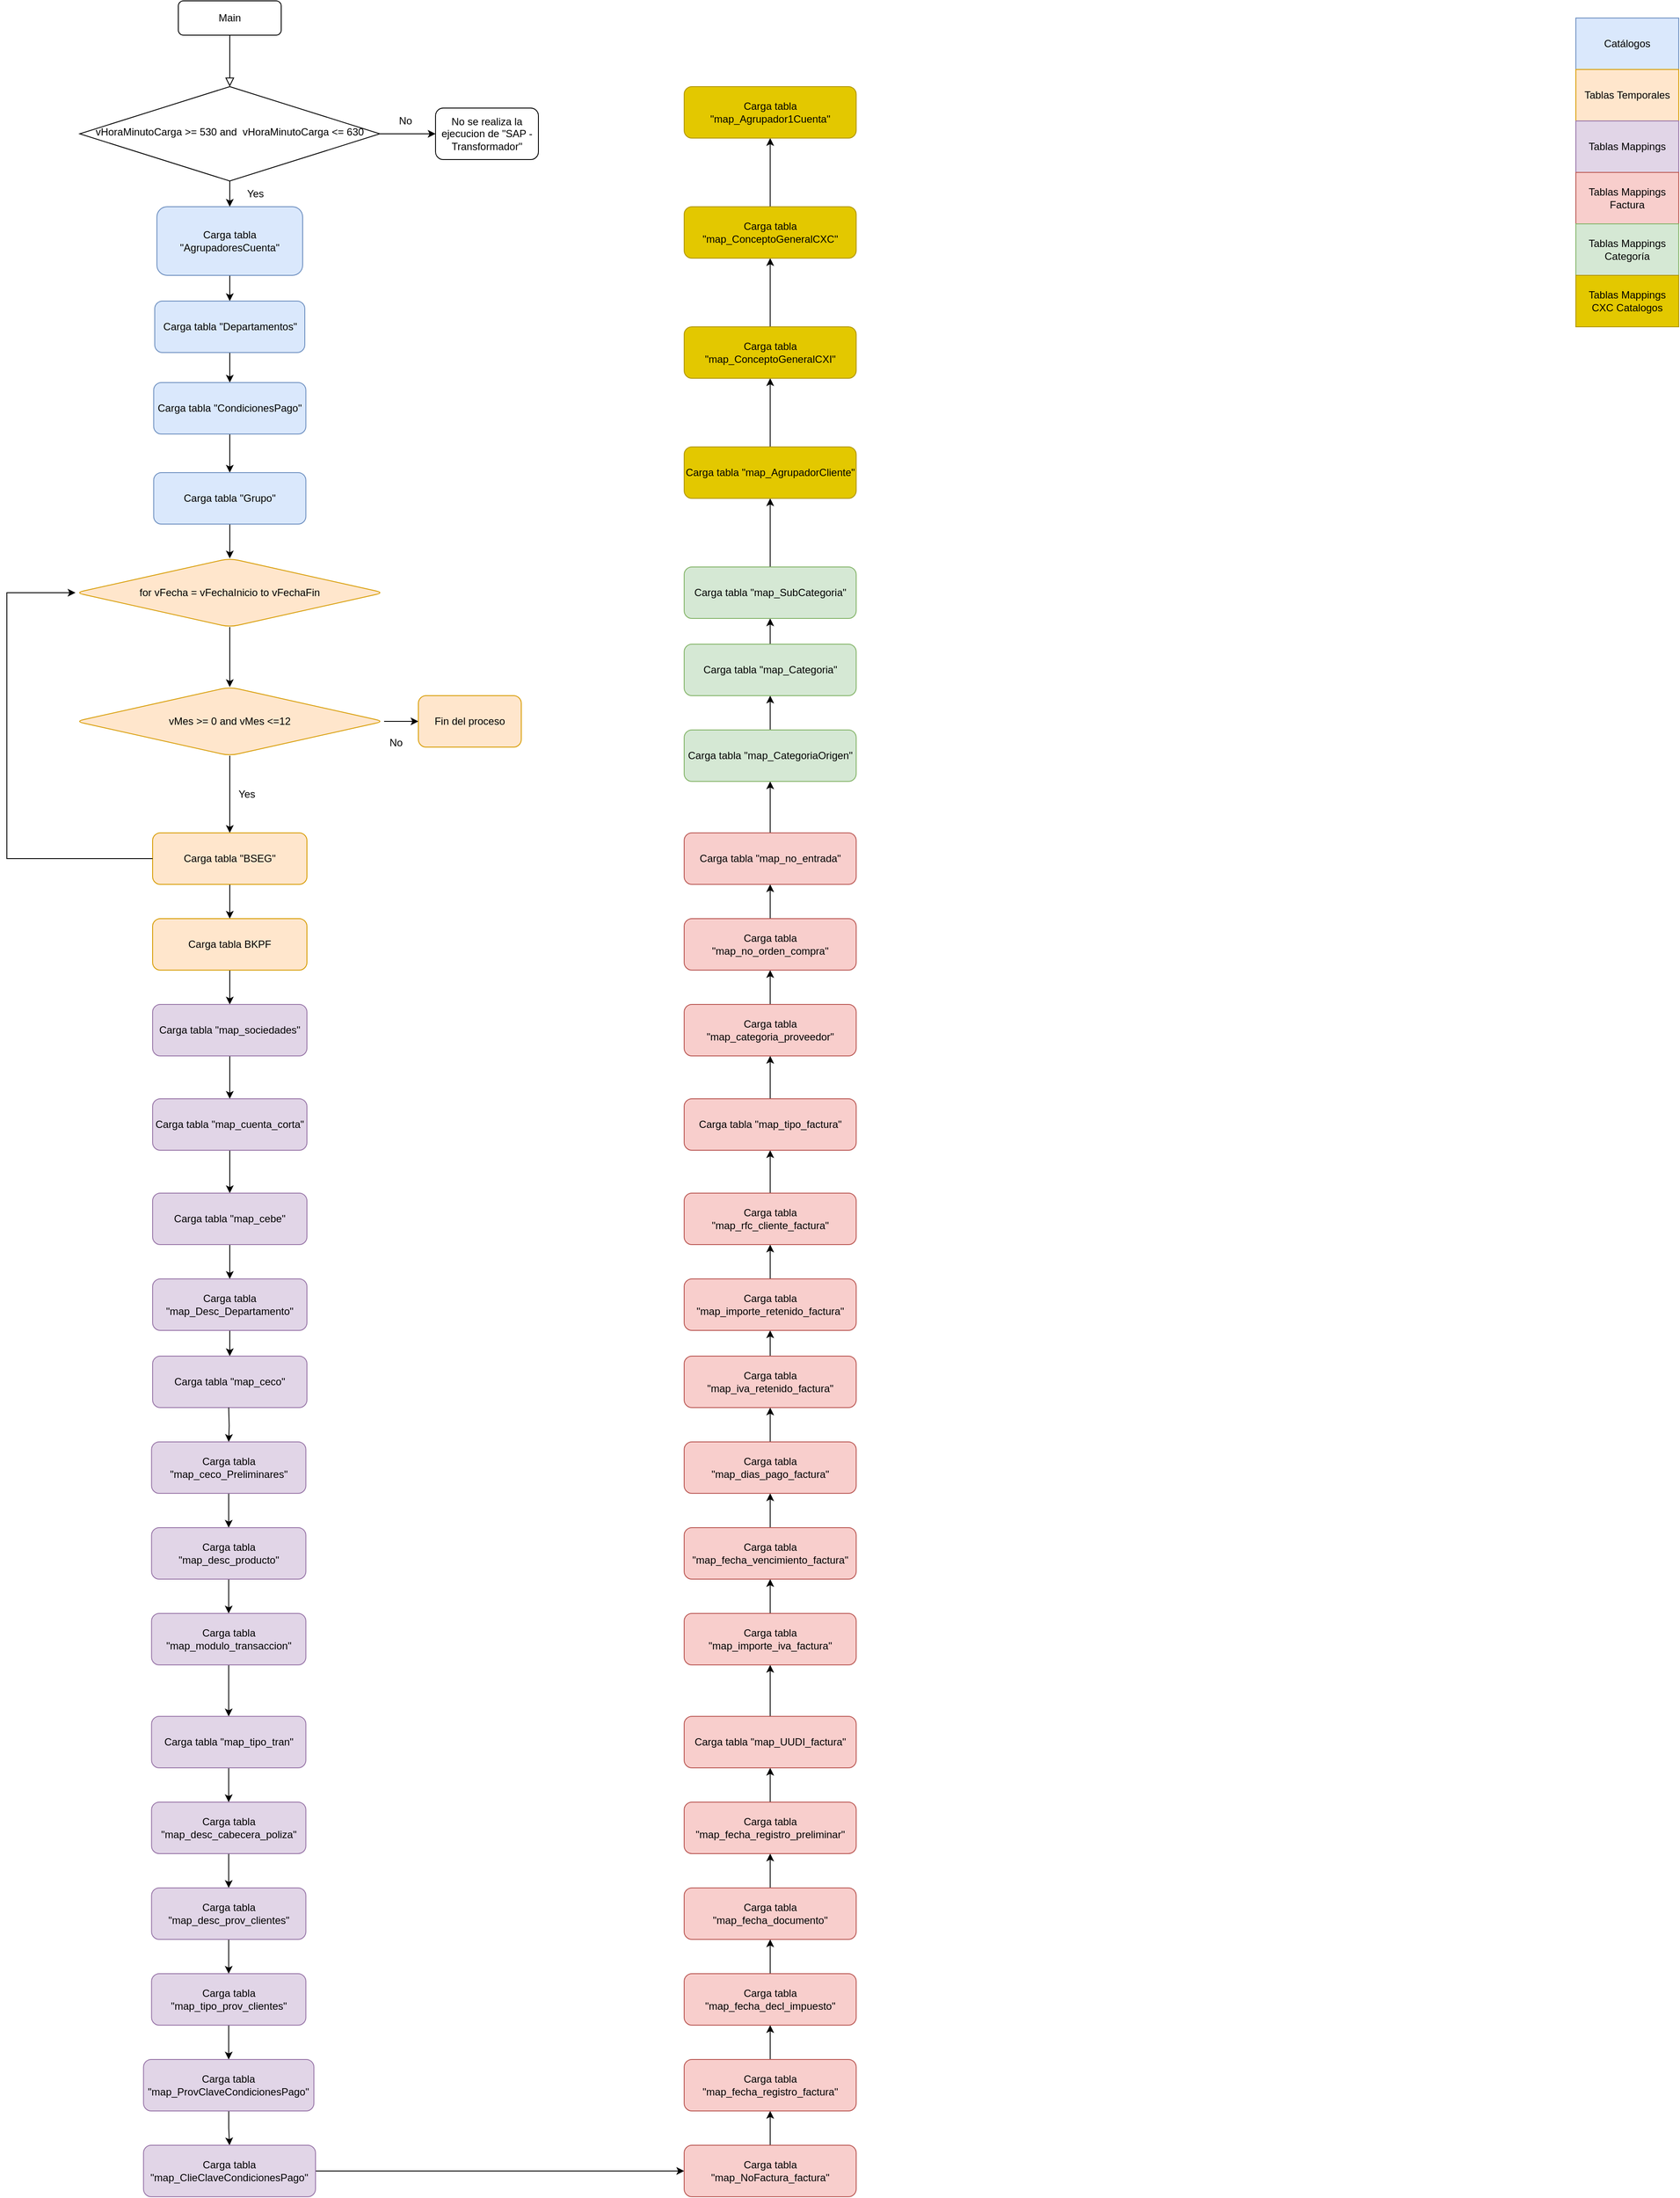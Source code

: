 <mxfile version="20.5.3" type="github">
  <diagram id="GQnaYG-rqlwZKuTvwa2_" name="Página-1">
    <mxGraphModel dx="2997" dy="1205" grid="1" gridSize="10" guides="1" tooltips="1" connect="1" arrows="1" fold="1" page="1" pageScale="1" pageWidth="827" pageHeight="1169" background="none" math="0" shadow="0">
      <root>
        <mxCell id="WIyWlLk6GJQsqaUBKTNV-0" />
        <mxCell id="WIyWlLk6GJQsqaUBKTNV-1" parent="WIyWlLk6GJQsqaUBKTNV-0" />
        <mxCell id="WIyWlLk6GJQsqaUBKTNV-2" value="" style="rounded=0;html=1;jettySize=auto;orthogonalLoop=1;fontSize=11;endArrow=block;endFill=0;endSize=8;strokeWidth=1;shadow=0;labelBackgroundColor=none;edgeStyle=orthogonalEdgeStyle;" parent="WIyWlLk6GJQsqaUBKTNV-1" source="WIyWlLk6GJQsqaUBKTNV-3" target="WIyWlLk6GJQsqaUBKTNV-6" edge="1">
          <mxGeometry relative="1" as="geometry" />
        </mxCell>
        <mxCell id="WIyWlLk6GJQsqaUBKTNV-3" value="Main" style="rounded=1;whiteSpace=wrap;html=1;fontSize=12;glass=0;strokeWidth=1;shadow=0;" parent="WIyWlLk6GJQsqaUBKTNV-1" vertex="1">
          <mxGeometry x="-320" y="50" width="120" height="40" as="geometry" />
        </mxCell>
        <mxCell id="WIyWlLk6GJQsqaUBKTNV-6" value="vHoraMinutoCarga &amp;gt;= 530 and&amp;nbsp; vHoraMinutoCarga&amp;nbsp;&amp;lt;= 630" style="rhombus;whiteSpace=wrap;html=1;shadow=0;fontFamily=Helvetica;fontSize=12;align=center;strokeWidth=1;spacing=6;spacingTop=-4;" parent="WIyWlLk6GJQsqaUBKTNV-1" vertex="1">
          <mxGeometry x="-435" y="150" width="350" height="110" as="geometry" />
        </mxCell>
        <mxCell id="1th80AZOmVQuG13iKhUE-0" value="" style="endArrow=classic;html=1;rounded=0;exitX=1;exitY=0.5;exitDx=0;exitDy=0;entryX=0;entryY=0.5;entryDx=0;entryDy=0;" parent="WIyWlLk6GJQsqaUBKTNV-1" source="WIyWlLk6GJQsqaUBKTNV-6" target="1th80AZOmVQuG13iKhUE-1" edge="1">
          <mxGeometry width="50" height="50" relative="1" as="geometry">
            <mxPoint x="-100" y="250" as="sourcePoint" />
            <mxPoint x="-50" y="205" as="targetPoint" />
          </mxGeometry>
        </mxCell>
        <mxCell id="1th80AZOmVQuG13iKhUE-1" value="No se realiza la ejecucion de &quot;SAP - Transformador&quot;" style="rounded=1;whiteSpace=wrap;html=1;" parent="WIyWlLk6GJQsqaUBKTNV-1" vertex="1">
          <mxGeometry x="-20" y="175" width="120" height="60" as="geometry" />
        </mxCell>
        <mxCell id="1th80AZOmVQuG13iKhUE-6" value="" style="edgeStyle=orthogonalEdgeStyle;rounded=0;orthogonalLoop=1;jettySize=auto;html=1;" parent="WIyWlLk6GJQsqaUBKTNV-1" source="1th80AZOmVQuG13iKhUE-3" target="1th80AZOmVQuG13iKhUE-5" edge="1">
          <mxGeometry relative="1" as="geometry" />
        </mxCell>
        <mxCell id="1th80AZOmVQuG13iKhUE-3" value="Carga tabla &quot;AgrupadoresCuenta&quot;" style="rounded=1;whiteSpace=wrap;html=1;fillColor=#dae8fc;strokeColor=#6c8ebf;" parent="WIyWlLk6GJQsqaUBKTNV-1" vertex="1">
          <mxGeometry x="-345" y="290" width="170" height="80" as="geometry" />
        </mxCell>
        <mxCell id="1th80AZOmVQuG13iKhUE-4" value="" style="endArrow=classic;html=1;rounded=0;exitX=0.5;exitY=1;exitDx=0;exitDy=0;" parent="WIyWlLk6GJQsqaUBKTNV-1" source="WIyWlLk6GJQsqaUBKTNV-6" target="1th80AZOmVQuG13iKhUE-3" edge="1">
          <mxGeometry width="50" height="50" relative="1" as="geometry">
            <mxPoint x="-170" y="280" as="sourcePoint" />
            <mxPoint x="-120" y="230" as="targetPoint" />
          </mxGeometry>
        </mxCell>
        <mxCell id="1th80AZOmVQuG13iKhUE-8" value="" style="edgeStyle=orthogonalEdgeStyle;rounded=0;orthogonalLoop=1;jettySize=auto;html=1;" parent="WIyWlLk6GJQsqaUBKTNV-1" source="1th80AZOmVQuG13iKhUE-5" target="1th80AZOmVQuG13iKhUE-7" edge="1">
          <mxGeometry relative="1" as="geometry" />
        </mxCell>
        <mxCell id="1th80AZOmVQuG13iKhUE-5" value="Carga tabla &quot;Departamentos&quot;" style="rounded=1;whiteSpace=wrap;html=1;fillColor=#dae8fc;strokeColor=#6c8ebf;" parent="WIyWlLk6GJQsqaUBKTNV-1" vertex="1">
          <mxGeometry x="-347.5" y="400" width="175" height="60" as="geometry" />
        </mxCell>
        <mxCell id="1th80AZOmVQuG13iKhUE-10" value="" style="edgeStyle=orthogonalEdgeStyle;rounded=0;orthogonalLoop=1;jettySize=auto;html=1;" parent="WIyWlLk6GJQsqaUBKTNV-1" source="1th80AZOmVQuG13iKhUE-7" target="1th80AZOmVQuG13iKhUE-9" edge="1">
          <mxGeometry relative="1" as="geometry" />
        </mxCell>
        <mxCell id="1th80AZOmVQuG13iKhUE-7" value="Carga tabla &quot;CondicionesPago&quot;" style="whiteSpace=wrap;html=1;rounded=1;fillColor=#dae8fc;strokeColor=#6c8ebf;" parent="WIyWlLk6GJQsqaUBKTNV-1" vertex="1">
          <mxGeometry x="-348.75" y="495" width="177.5" height="60" as="geometry" />
        </mxCell>
        <mxCell id="vqWyqIKkudGvJ093-fDm-4" value="" style="edgeStyle=orthogonalEdgeStyle;rounded=0;orthogonalLoop=1;jettySize=auto;html=1;" parent="WIyWlLk6GJQsqaUBKTNV-1" source="1th80AZOmVQuG13iKhUE-9" target="vqWyqIKkudGvJ093-fDm-3" edge="1">
          <mxGeometry relative="1" as="geometry" />
        </mxCell>
        <mxCell id="1th80AZOmVQuG13iKhUE-9" value="Carga tabla &quot;Grupo&quot;" style="whiteSpace=wrap;html=1;rounded=1;fillColor=#dae8fc;strokeColor=#6c8ebf;" parent="WIyWlLk6GJQsqaUBKTNV-1" vertex="1">
          <mxGeometry x="-348.75" y="600" width="177.5" height="60" as="geometry" />
        </mxCell>
        <mxCell id="1th80AZOmVQuG13iKhUE-13" value="Catálogos" style="rounded=0;whiteSpace=wrap;html=1;fillColor=#dae8fc;strokeColor=#6c8ebf;" parent="WIyWlLk6GJQsqaUBKTNV-1" vertex="1">
          <mxGeometry x="1310" y="70" width="120" height="60" as="geometry" />
        </mxCell>
        <mxCell id="vqWyqIKkudGvJ093-fDm-7" value="" style="edgeStyle=orthogonalEdgeStyle;rounded=0;orthogonalLoop=1;jettySize=auto;html=1;" parent="WIyWlLk6GJQsqaUBKTNV-1" source="vqWyqIKkudGvJ093-fDm-3" target="vqWyqIKkudGvJ093-fDm-6" edge="1">
          <mxGeometry relative="1" as="geometry" />
        </mxCell>
        <mxCell id="vqWyqIKkudGvJ093-fDm-3" value="for vFecha = vFechaInicio to vFechaFin" style="rhombus;whiteSpace=wrap;html=1;fillColor=#ffe6cc;strokeColor=#d79b00;rounded=1;" parent="WIyWlLk6GJQsqaUBKTNV-1" vertex="1">
          <mxGeometry x="-440" y="700" width="360" height="80" as="geometry" />
        </mxCell>
        <mxCell id="vqWyqIKkudGvJ093-fDm-9" value="" style="edgeStyle=orthogonalEdgeStyle;rounded=0;orthogonalLoop=1;jettySize=auto;html=1;" parent="WIyWlLk6GJQsqaUBKTNV-1" source="vqWyqIKkudGvJ093-fDm-6" target="vqWyqIKkudGvJ093-fDm-8" edge="1">
          <mxGeometry relative="1" as="geometry" />
        </mxCell>
        <mxCell id="bXqgMq5kuop3on50bwo2-2" value="" style="edgeStyle=orthogonalEdgeStyle;rounded=0;orthogonalLoop=1;jettySize=auto;html=1;" parent="WIyWlLk6GJQsqaUBKTNV-1" source="vqWyqIKkudGvJ093-fDm-6" target="bXqgMq5kuop3on50bwo2-1" edge="1">
          <mxGeometry relative="1" as="geometry" />
        </mxCell>
        <mxCell id="vqWyqIKkudGvJ093-fDm-6" value="vMes &amp;gt;= 0 and vMes &amp;lt;=12" style="rhombus;whiteSpace=wrap;html=1;fillColor=#ffe6cc;strokeColor=#d79b00;rounded=1;" parent="WIyWlLk6GJQsqaUBKTNV-1" vertex="1">
          <mxGeometry x="-440" y="850" width="360" height="80" as="geometry" />
        </mxCell>
        <mxCell id="bXqgMq5kuop3on50bwo2-9" value="" style="edgeStyle=orthogonalEdgeStyle;rounded=0;orthogonalLoop=1;jettySize=auto;html=1;" parent="WIyWlLk6GJQsqaUBKTNV-1" source="vqWyqIKkudGvJ093-fDm-8" target="bXqgMq5kuop3on50bwo2-8" edge="1">
          <mxGeometry relative="1" as="geometry" />
        </mxCell>
        <mxCell id="vqWyqIKkudGvJ093-fDm-8" value="Carga tabla &quot;BSEG&quot;" style="whiteSpace=wrap;html=1;fillColor=#ffe6cc;strokeColor=#d79b00;rounded=1;" parent="WIyWlLk6GJQsqaUBKTNV-1" vertex="1">
          <mxGeometry x="-350" y="1020" width="180" height="60" as="geometry" />
        </mxCell>
        <mxCell id="bXqgMq5kuop3on50bwo2-0" value="Tablas Temporales" style="rounded=0;whiteSpace=wrap;html=1;fillColor=#ffe6cc;strokeColor=#d79b00;" parent="WIyWlLk6GJQsqaUBKTNV-1" vertex="1">
          <mxGeometry x="1310" y="130" width="120" height="60" as="geometry" />
        </mxCell>
        <mxCell id="bXqgMq5kuop3on50bwo2-1" value="Fin del proceso" style="whiteSpace=wrap;html=1;fillColor=#ffe6cc;strokeColor=#d79b00;rounded=1;" parent="WIyWlLk6GJQsqaUBKTNV-1" vertex="1">
          <mxGeometry x="-40" y="860" width="120" height="60" as="geometry" />
        </mxCell>
        <mxCell id="bXqgMq5kuop3on50bwo2-3" value="No" style="text;html=1;strokeColor=none;fillColor=none;align=center;verticalAlign=middle;whiteSpace=wrap;rounded=0;" parent="WIyWlLk6GJQsqaUBKTNV-1" vertex="1">
          <mxGeometry x="-96" y="900" width="60" height="30" as="geometry" />
        </mxCell>
        <mxCell id="bXqgMq5kuop3on50bwo2-4" value="Yes" style="text;html=1;strokeColor=none;fillColor=none;align=center;verticalAlign=middle;whiteSpace=wrap;rounded=0;" parent="WIyWlLk6GJQsqaUBKTNV-1" vertex="1">
          <mxGeometry x="-270" y="960" width="60" height="30" as="geometry" />
        </mxCell>
        <mxCell id="bXqgMq5kuop3on50bwo2-5" value="No" style="text;html=1;strokeColor=none;fillColor=none;align=center;verticalAlign=middle;whiteSpace=wrap;rounded=0;" parent="WIyWlLk6GJQsqaUBKTNV-1" vertex="1">
          <mxGeometry x="-85" y="175" width="60" height="30" as="geometry" />
        </mxCell>
        <mxCell id="bXqgMq5kuop3on50bwo2-6" value="Yes" style="text;html=1;strokeColor=none;fillColor=none;align=center;verticalAlign=middle;whiteSpace=wrap;rounded=0;" parent="WIyWlLk6GJQsqaUBKTNV-1" vertex="1">
          <mxGeometry x="-260" y="260" width="60" height="30" as="geometry" />
        </mxCell>
        <mxCell id="bXqgMq5kuop3on50bwo2-7" value="" style="edgeStyle=elbowEdgeStyle;elbow=horizontal;endArrow=classic;html=1;rounded=0;exitX=0;exitY=0.5;exitDx=0;exitDy=0;" parent="WIyWlLk6GJQsqaUBKTNV-1" source="vqWyqIKkudGvJ093-fDm-8" target="vqWyqIKkudGvJ093-fDm-3" edge="1">
          <mxGeometry width="50" height="50" relative="1" as="geometry">
            <mxPoint x="-390" y="1040" as="sourcePoint" />
            <mxPoint x="-440" y="980" as="targetPoint" />
            <Array as="points">
              <mxPoint x="-520" y="900" />
              <mxPoint x="-410" y="1020" />
            </Array>
          </mxGeometry>
        </mxCell>
        <mxCell id="bXqgMq5kuop3on50bwo2-11" value="" style="edgeStyle=orthogonalEdgeStyle;rounded=0;orthogonalLoop=1;jettySize=auto;html=1;" parent="WIyWlLk6GJQsqaUBKTNV-1" source="bXqgMq5kuop3on50bwo2-8" target="bXqgMq5kuop3on50bwo2-10" edge="1">
          <mxGeometry relative="1" as="geometry" />
        </mxCell>
        <mxCell id="bXqgMq5kuop3on50bwo2-8" value="Carga tabla BKPF" style="whiteSpace=wrap;html=1;fillColor=#ffe6cc;strokeColor=#d79b00;rounded=1;" parent="WIyWlLk6GJQsqaUBKTNV-1" vertex="1">
          <mxGeometry x="-350" y="1120" width="180" height="60" as="geometry" />
        </mxCell>
        <mxCell id="bXqgMq5kuop3on50bwo2-15" value="" style="edgeStyle=orthogonalEdgeStyle;rounded=0;orthogonalLoop=1;jettySize=auto;html=1;" parent="WIyWlLk6GJQsqaUBKTNV-1" source="bXqgMq5kuop3on50bwo2-10" target="bXqgMq5kuop3on50bwo2-14" edge="1">
          <mxGeometry relative="1" as="geometry" />
        </mxCell>
        <mxCell id="bXqgMq5kuop3on50bwo2-10" value="Carga tabla &quot;map_sociedades&quot;" style="whiteSpace=wrap;html=1;fillColor=#e1d5e7;strokeColor=#9673a6;rounded=1;" parent="WIyWlLk6GJQsqaUBKTNV-1" vertex="1">
          <mxGeometry x="-350" y="1220" width="180" height="60" as="geometry" />
        </mxCell>
        <mxCell id="bXqgMq5kuop3on50bwo2-12" value="Tablas Mappings" style="rounded=0;whiteSpace=wrap;html=1;fillColor=#e1d5e7;strokeColor=#9673a6;" parent="WIyWlLk6GJQsqaUBKTNV-1" vertex="1">
          <mxGeometry x="1310" y="190" width="120" height="60" as="geometry" />
        </mxCell>
        <mxCell id="bXqgMq5kuop3on50bwo2-17" value="" style="edgeStyle=orthogonalEdgeStyle;rounded=0;orthogonalLoop=1;jettySize=auto;html=1;" parent="WIyWlLk6GJQsqaUBKTNV-1" source="bXqgMq5kuop3on50bwo2-14" target="bXqgMq5kuop3on50bwo2-16" edge="1">
          <mxGeometry relative="1" as="geometry" />
        </mxCell>
        <mxCell id="bXqgMq5kuop3on50bwo2-14" value="Carga tabla &quot;map_cuenta_corta&quot;" style="whiteSpace=wrap;html=1;fillColor=#e1d5e7;strokeColor=#9673a6;rounded=1;" parent="WIyWlLk6GJQsqaUBKTNV-1" vertex="1">
          <mxGeometry x="-350" y="1330" width="180" height="60" as="geometry" />
        </mxCell>
        <mxCell id="bXqgMq5kuop3on50bwo2-19" value="" style="edgeStyle=orthogonalEdgeStyle;rounded=0;orthogonalLoop=1;jettySize=auto;html=1;entryX=0.5;entryY=0;entryDx=0;entryDy=0;" parent="WIyWlLk6GJQsqaUBKTNV-1" source="bXqgMq5kuop3on50bwo2-16" target="bXqgMq5kuop3on50bwo2-20" edge="1">
          <mxGeometry relative="1" as="geometry">
            <mxPoint x="-260" y="1580" as="targetPoint" />
          </mxGeometry>
        </mxCell>
        <mxCell id="bXqgMq5kuop3on50bwo2-16" value="Carga tabla &quot;map_cebe&quot;" style="whiteSpace=wrap;html=1;fillColor=#e1d5e7;strokeColor=#9673a6;rounded=1;" parent="WIyWlLk6GJQsqaUBKTNV-1" vertex="1">
          <mxGeometry x="-350" y="1440" width="180" height="60" as="geometry" />
        </mxCell>
        <mxCell id="bXqgMq5kuop3on50bwo2-23" value="" style="edgeStyle=orthogonalEdgeStyle;rounded=0;orthogonalLoop=1;jettySize=auto;html=1;" parent="WIyWlLk6GJQsqaUBKTNV-1" source="bXqgMq5kuop3on50bwo2-20" target="bXqgMq5kuop3on50bwo2-22" edge="1">
          <mxGeometry relative="1" as="geometry" />
        </mxCell>
        <mxCell id="bXqgMq5kuop3on50bwo2-20" value="Carga tabla &quot;map_Desc_Departamento&quot;" style="whiteSpace=wrap;html=1;fillColor=#e1d5e7;strokeColor=#9673a6;rounded=1;" parent="WIyWlLk6GJQsqaUBKTNV-1" vertex="1">
          <mxGeometry x="-350" y="1540" width="180" height="60" as="geometry" />
        </mxCell>
        <mxCell id="bXqgMq5kuop3on50bwo2-22" value="Carga tabla &quot;map_ceco&quot;" style="whiteSpace=wrap;html=1;fillColor=#e1d5e7;strokeColor=#9673a6;rounded=1;" parent="WIyWlLk6GJQsqaUBKTNV-1" vertex="1">
          <mxGeometry x="-350" y="1630" width="180" height="60" as="geometry" />
        </mxCell>
        <mxCell id="bXqgMq5kuop3on50bwo2-24" value="" style="edgeStyle=orthogonalEdgeStyle;rounded=0;orthogonalLoop=1;jettySize=auto;html=1;" parent="WIyWlLk6GJQsqaUBKTNV-1" target="bXqgMq5kuop3on50bwo2-25" edge="1">
          <mxGeometry relative="1" as="geometry">
            <mxPoint x="-261.25" y="1690" as="sourcePoint" />
          </mxGeometry>
        </mxCell>
        <mxCell id="bXqgMq5kuop3on50bwo2-32" value="" style="edgeStyle=orthogonalEdgeStyle;rounded=0;orthogonalLoop=1;jettySize=auto;html=1;" parent="WIyWlLk6GJQsqaUBKTNV-1" source="bXqgMq5kuop3on50bwo2-25" target="bXqgMq5kuop3on50bwo2-29" edge="1">
          <mxGeometry relative="1" as="geometry" />
        </mxCell>
        <mxCell id="bXqgMq5kuop3on50bwo2-25" value="Carga tabla &quot;map_ceco_Preliminares&quot;" style="whiteSpace=wrap;html=1;fillColor=#e1d5e7;strokeColor=#9673a6;rounded=1;" parent="WIyWlLk6GJQsqaUBKTNV-1" vertex="1">
          <mxGeometry x="-351.25" y="1730" width="180" height="60" as="geometry" />
        </mxCell>
        <mxCell id="dKy-7F5-_iyyMhqYww6v-4" value="" style="edgeStyle=orthogonalEdgeStyle;rounded=0;orthogonalLoop=1;jettySize=auto;html=1;" edge="1" parent="WIyWlLk6GJQsqaUBKTNV-1" source="bXqgMq5kuop3on50bwo2-28" target="dKy-7F5-_iyyMhqYww6v-3">
          <mxGeometry relative="1" as="geometry" />
        </mxCell>
        <mxCell id="bXqgMq5kuop3on50bwo2-28" value="Carga tabla &quot;map_desc_cabecera_poliza&quot;" style="whiteSpace=wrap;html=1;fillColor=#e1d5e7;strokeColor=#9673a6;rounded=1;" parent="WIyWlLk6GJQsqaUBKTNV-1" vertex="1">
          <mxGeometry x="-351.25" y="2150" width="180" height="60" as="geometry" />
        </mxCell>
        <mxCell id="dKy-7F5-_iyyMhqYww6v-0" value="" style="edgeStyle=orthogonalEdgeStyle;rounded=0;orthogonalLoop=1;jettySize=auto;html=1;" edge="1" parent="WIyWlLk6GJQsqaUBKTNV-1" source="bXqgMq5kuop3on50bwo2-29" target="bXqgMq5kuop3on50bwo2-30">
          <mxGeometry relative="1" as="geometry" />
        </mxCell>
        <mxCell id="bXqgMq5kuop3on50bwo2-29" value="Carga tabla &quot;map_desc_producto&quot;" style="whiteSpace=wrap;html=1;fillColor=#e1d5e7;strokeColor=#9673a6;rounded=1;" parent="WIyWlLk6GJQsqaUBKTNV-1" vertex="1">
          <mxGeometry x="-351.25" y="1830" width="180" height="60" as="geometry" />
        </mxCell>
        <mxCell id="dKy-7F5-_iyyMhqYww6v-1" value="" style="edgeStyle=orthogonalEdgeStyle;rounded=0;orthogonalLoop=1;jettySize=auto;html=1;" edge="1" parent="WIyWlLk6GJQsqaUBKTNV-1" source="bXqgMq5kuop3on50bwo2-30" target="bXqgMq5kuop3on50bwo2-31">
          <mxGeometry relative="1" as="geometry" />
        </mxCell>
        <mxCell id="bXqgMq5kuop3on50bwo2-30" value="Carga tabla &quot;map_modulo_transaccion&quot;" style="whiteSpace=wrap;html=1;fillColor=#e1d5e7;strokeColor=#9673a6;rounded=1;" parent="WIyWlLk6GJQsqaUBKTNV-1" vertex="1">
          <mxGeometry x="-351.25" y="1930" width="180" height="60" as="geometry" />
        </mxCell>
        <mxCell id="dKy-7F5-_iyyMhqYww6v-2" value="" style="edgeStyle=orthogonalEdgeStyle;rounded=0;orthogonalLoop=1;jettySize=auto;html=1;" edge="1" parent="WIyWlLk6GJQsqaUBKTNV-1" source="bXqgMq5kuop3on50bwo2-31" target="bXqgMq5kuop3on50bwo2-28">
          <mxGeometry relative="1" as="geometry" />
        </mxCell>
        <mxCell id="bXqgMq5kuop3on50bwo2-31" value="Carga tabla &quot;map_tipo_tran&quot;" style="whiteSpace=wrap;html=1;fillColor=#e1d5e7;strokeColor=#9673a6;rounded=1;" parent="WIyWlLk6GJQsqaUBKTNV-1" vertex="1">
          <mxGeometry x="-351.25" y="2050" width="180" height="60" as="geometry" />
        </mxCell>
        <mxCell id="dKy-7F5-_iyyMhqYww6v-8" value="" style="edgeStyle=orthogonalEdgeStyle;rounded=0;orthogonalLoop=1;jettySize=auto;html=1;" edge="1" parent="WIyWlLk6GJQsqaUBKTNV-1" source="dKy-7F5-_iyyMhqYww6v-3" target="dKy-7F5-_iyyMhqYww6v-5">
          <mxGeometry relative="1" as="geometry" />
        </mxCell>
        <mxCell id="dKy-7F5-_iyyMhqYww6v-3" value="Carga tabla &quot;map_desc_prov_clientes&quot;" style="whiteSpace=wrap;html=1;fillColor=#e1d5e7;strokeColor=#9673a6;rounded=1;" vertex="1" parent="WIyWlLk6GJQsqaUBKTNV-1">
          <mxGeometry x="-351.25" y="2250" width="180" height="60" as="geometry" />
        </mxCell>
        <mxCell id="dKy-7F5-_iyyMhqYww6v-10" value="" style="edgeStyle=orthogonalEdgeStyle;rounded=0;orthogonalLoop=1;jettySize=auto;html=1;" edge="1" parent="WIyWlLk6GJQsqaUBKTNV-1" source="dKy-7F5-_iyyMhqYww6v-5" target="dKy-7F5-_iyyMhqYww6v-9">
          <mxGeometry relative="1" as="geometry" />
        </mxCell>
        <mxCell id="dKy-7F5-_iyyMhqYww6v-5" value="Carga tabla &quot;map_tipo_prov_clientes&quot;" style="whiteSpace=wrap;html=1;fillColor=#e1d5e7;strokeColor=#9673a6;rounded=1;" vertex="1" parent="WIyWlLk6GJQsqaUBKTNV-1">
          <mxGeometry x="-351.25" y="2350" width="180" height="60" as="geometry" />
        </mxCell>
        <mxCell id="dKy-7F5-_iyyMhqYww6v-12" value="" style="edgeStyle=orthogonalEdgeStyle;rounded=0;orthogonalLoop=1;jettySize=auto;html=1;" edge="1" parent="WIyWlLk6GJQsqaUBKTNV-1" source="dKy-7F5-_iyyMhqYww6v-9" target="dKy-7F5-_iyyMhqYww6v-11">
          <mxGeometry relative="1" as="geometry" />
        </mxCell>
        <mxCell id="dKy-7F5-_iyyMhqYww6v-9" value="Carga tabla &quot;map_ProvClaveCondicionesPago&quot;" style="whiteSpace=wrap;html=1;fillColor=#e1d5e7;strokeColor=#9673a6;rounded=1;" vertex="1" parent="WIyWlLk6GJQsqaUBKTNV-1">
          <mxGeometry x="-360.62" y="2450" width="198.75" height="60" as="geometry" />
        </mxCell>
        <mxCell id="dKy-7F5-_iyyMhqYww6v-20" value="" style="edgeStyle=orthogonalEdgeStyle;rounded=0;orthogonalLoop=1;jettySize=auto;html=1;" edge="1" parent="WIyWlLk6GJQsqaUBKTNV-1" source="dKy-7F5-_iyyMhqYww6v-11" target="dKy-7F5-_iyyMhqYww6v-19">
          <mxGeometry relative="1" as="geometry" />
        </mxCell>
        <mxCell id="dKy-7F5-_iyyMhqYww6v-11" value="Carga tabla &quot;map_ClieClaveCondicionesPago&quot;" style="whiteSpace=wrap;html=1;fillColor=#e1d5e7;strokeColor=#9673a6;rounded=1;" vertex="1" parent="WIyWlLk6GJQsqaUBKTNV-1">
          <mxGeometry x="-360.63" y="2550" width="200.63" height="60" as="geometry" />
        </mxCell>
        <mxCell id="dKy-7F5-_iyyMhqYww6v-13" value="Tablas Mappings Factura" style="rounded=0;whiteSpace=wrap;html=1;fillColor=#f8cecc;strokeColor=#b85450;" vertex="1" parent="WIyWlLk6GJQsqaUBKTNV-1">
          <mxGeometry x="1310" y="250" width="120" height="60" as="geometry" />
        </mxCell>
        <mxCell id="dKy-7F5-_iyyMhqYww6v-22" value="" style="edgeStyle=orthogonalEdgeStyle;rounded=0;orthogonalLoop=1;jettySize=auto;html=1;" edge="1" parent="WIyWlLk6GJQsqaUBKTNV-1" source="dKy-7F5-_iyyMhqYww6v-19" target="dKy-7F5-_iyyMhqYww6v-21">
          <mxGeometry relative="1" as="geometry" />
        </mxCell>
        <mxCell id="dKy-7F5-_iyyMhqYww6v-19" value="Carga tabla &quot;map_NoFactura_factura&quot;" style="whiteSpace=wrap;html=1;fillColor=#f8cecc;strokeColor=#b85450;rounded=1;" vertex="1" parent="WIyWlLk6GJQsqaUBKTNV-1">
          <mxGeometry x="270" y="2550" width="200.63" height="60" as="geometry" />
        </mxCell>
        <mxCell id="dKy-7F5-_iyyMhqYww6v-24" value="" style="edgeStyle=orthogonalEdgeStyle;rounded=0;orthogonalLoop=1;jettySize=auto;html=1;" edge="1" parent="WIyWlLk6GJQsqaUBKTNV-1" source="dKy-7F5-_iyyMhqYww6v-21" target="dKy-7F5-_iyyMhqYww6v-23">
          <mxGeometry relative="1" as="geometry" />
        </mxCell>
        <mxCell id="dKy-7F5-_iyyMhqYww6v-21" value="Carga tabla &quot;map_fecha_registro_factura&quot;" style="whiteSpace=wrap;html=1;fillColor=#f8cecc;strokeColor=#b85450;rounded=1;" vertex="1" parent="WIyWlLk6GJQsqaUBKTNV-1">
          <mxGeometry x="270" y="2450" width="200.63" height="60" as="geometry" />
        </mxCell>
        <mxCell id="dKy-7F5-_iyyMhqYww6v-26" value="" style="edgeStyle=orthogonalEdgeStyle;rounded=0;orthogonalLoop=1;jettySize=auto;html=1;" edge="1" parent="WIyWlLk6GJQsqaUBKTNV-1" source="dKy-7F5-_iyyMhqYww6v-23" target="dKy-7F5-_iyyMhqYww6v-25">
          <mxGeometry relative="1" as="geometry" />
        </mxCell>
        <mxCell id="dKy-7F5-_iyyMhqYww6v-23" value="Carga tabla &quot;map_fecha_decl_impuesto&quot;" style="whiteSpace=wrap;html=1;fillColor=#f8cecc;strokeColor=#b85450;rounded=1;" vertex="1" parent="WIyWlLk6GJQsqaUBKTNV-1">
          <mxGeometry x="270" y="2350" width="200.63" height="60" as="geometry" />
        </mxCell>
        <mxCell id="dKy-7F5-_iyyMhqYww6v-28" value="" style="edgeStyle=orthogonalEdgeStyle;rounded=0;orthogonalLoop=1;jettySize=auto;html=1;" edge="1" parent="WIyWlLk6GJQsqaUBKTNV-1" source="dKy-7F5-_iyyMhqYww6v-25" target="dKy-7F5-_iyyMhqYww6v-27">
          <mxGeometry relative="1" as="geometry" />
        </mxCell>
        <mxCell id="dKy-7F5-_iyyMhqYww6v-25" value="Carga tabla &quot;map_fecha_documento&quot;" style="whiteSpace=wrap;html=1;fillColor=#f8cecc;strokeColor=#b85450;rounded=1;" vertex="1" parent="WIyWlLk6GJQsqaUBKTNV-1">
          <mxGeometry x="270" y="2250" width="200.63" height="60" as="geometry" />
        </mxCell>
        <mxCell id="dKy-7F5-_iyyMhqYww6v-30" value="" style="edgeStyle=orthogonalEdgeStyle;rounded=0;orthogonalLoop=1;jettySize=auto;html=1;" edge="1" parent="WIyWlLk6GJQsqaUBKTNV-1" source="dKy-7F5-_iyyMhqYww6v-27" target="dKy-7F5-_iyyMhqYww6v-29">
          <mxGeometry relative="1" as="geometry" />
        </mxCell>
        <mxCell id="dKy-7F5-_iyyMhqYww6v-27" value="Carga tabla &quot;map_fecha_registro_preliminar&quot;" style="whiteSpace=wrap;html=1;fillColor=#f8cecc;strokeColor=#b85450;rounded=1;" vertex="1" parent="WIyWlLk6GJQsqaUBKTNV-1">
          <mxGeometry x="270" y="2150" width="200.63" height="60" as="geometry" />
        </mxCell>
        <mxCell id="dKy-7F5-_iyyMhqYww6v-32" value="" style="edgeStyle=orthogonalEdgeStyle;rounded=0;orthogonalLoop=1;jettySize=auto;html=1;" edge="1" parent="WIyWlLk6GJQsqaUBKTNV-1" source="dKy-7F5-_iyyMhqYww6v-29" target="dKy-7F5-_iyyMhqYww6v-31">
          <mxGeometry relative="1" as="geometry" />
        </mxCell>
        <mxCell id="dKy-7F5-_iyyMhqYww6v-29" value="Carga tabla &quot;map_UUDI_factura&quot;" style="whiteSpace=wrap;html=1;fillColor=#f8cecc;strokeColor=#b85450;rounded=1;" vertex="1" parent="WIyWlLk6GJQsqaUBKTNV-1">
          <mxGeometry x="270" y="2050" width="200.63" height="60" as="geometry" />
        </mxCell>
        <mxCell id="dKy-7F5-_iyyMhqYww6v-34" value="" style="edgeStyle=orthogonalEdgeStyle;rounded=0;orthogonalLoop=1;jettySize=auto;html=1;" edge="1" parent="WIyWlLk6GJQsqaUBKTNV-1" source="dKy-7F5-_iyyMhqYww6v-31" target="dKy-7F5-_iyyMhqYww6v-33">
          <mxGeometry relative="1" as="geometry" />
        </mxCell>
        <mxCell id="dKy-7F5-_iyyMhqYww6v-31" value="Carga tabla &quot;map_importe_iva_factura&quot;" style="whiteSpace=wrap;html=1;fillColor=#f8cecc;strokeColor=#b85450;rounded=1;" vertex="1" parent="WIyWlLk6GJQsqaUBKTNV-1">
          <mxGeometry x="270" y="1930" width="200.63" height="60" as="geometry" />
        </mxCell>
        <mxCell id="dKy-7F5-_iyyMhqYww6v-36" value="" style="edgeStyle=orthogonalEdgeStyle;rounded=0;orthogonalLoop=1;jettySize=auto;html=1;" edge="1" parent="WIyWlLk6GJQsqaUBKTNV-1" source="dKy-7F5-_iyyMhqYww6v-33" target="dKy-7F5-_iyyMhqYww6v-35">
          <mxGeometry relative="1" as="geometry" />
        </mxCell>
        <mxCell id="dKy-7F5-_iyyMhqYww6v-33" value="Carga tabla &quot;map_fecha_vencimiento_factura&quot;" style="whiteSpace=wrap;html=1;fillColor=#f8cecc;strokeColor=#b85450;rounded=1;" vertex="1" parent="WIyWlLk6GJQsqaUBKTNV-1">
          <mxGeometry x="270" y="1830" width="200.63" height="60" as="geometry" />
        </mxCell>
        <mxCell id="dKy-7F5-_iyyMhqYww6v-38" value="" style="edgeStyle=orthogonalEdgeStyle;rounded=0;orthogonalLoop=1;jettySize=auto;html=1;" edge="1" parent="WIyWlLk6GJQsqaUBKTNV-1" source="dKy-7F5-_iyyMhqYww6v-35" target="dKy-7F5-_iyyMhqYww6v-37">
          <mxGeometry relative="1" as="geometry" />
        </mxCell>
        <mxCell id="dKy-7F5-_iyyMhqYww6v-35" value="Carga tabla &quot;map_dias_pago_factura&quot;" style="whiteSpace=wrap;html=1;fillColor=#f8cecc;strokeColor=#b85450;rounded=1;" vertex="1" parent="WIyWlLk6GJQsqaUBKTNV-1">
          <mxGeometry x="270" y="1730" width="200.63" height="60" as="geometry" />
        </mxCell>
        <mxCell id="dKy-7F5-_iyyMhqYww6v-40" value="" style="edgeStyle=orthogonalEdgeStyle;rounded=0;orthogonalLoop=1;jettySize=auto;html=1;" edge="1" parent="WIyWlLk6GJQsqaUBKTNV-1" source="dKy-7F5-_iyyMhqYww6v-37" target="dKy-7F5-_iyyMhqYww6v-39">
          <mxGeometry relative="1" as="geometry" />
        </mxCell>
        <mxCell id="dKy-7F5-_iyyMhqYww6v-37" value="Carga tabla &quot;map_iva_retenido_factura&quot;" style="whiteSpace=wrap;html=1;fillColor=#f8cecc;strokeColor=#b85450;rounded=1;" vertex="1" parent="WIyWlLk6GJQsqaUBKTNV-1">
          <mxGeometry x="270" y="1630" width="200.63" height="60" as="geometry" />
        </mxCell>
        <mxCell id="dKy-7F5-_iyyMhqYww6v-42" value="" style="edgeStyle=orthogonalEdgeStyle;rounded=0;orthogonalLoop=1;jettySize=auto;html=1;" edge="1" parent="WIyWlLk6GJQsqaUBKTNV-1" source="dKy-7F5-_iyyMhqYww6v-39" target="dKy-7F5-_iyyMhqYww6v-41">
          <mxGeometry relative="1" as="geometry" />
        </mxCell>
        <mxCell id="dKy-7F5-_iyyMhqYww6v-39" value="Carga tabla &quot;map_importe_retenido_factura&quot;" style="whiteSpace=wrap;html=1;fillColor=#f8cecc;strokeColor=#b85450;rounded=1;" vertex="1" parent="WIyWlLk6GJQsqaUBKTNV-1">
          <mxGeometry x="270" y="1540" width="200.63" height="60" as="geometry" />
        </mxCell>
        <mxCell id="dKy-7F5-_iyyMhqYww6v-44" value="" style="edgeStyle=orthogonalEdgeStyle;rounded=0;orthogonalLoop=1;jettySize=auto;html=1;" edge="1" parent="WIyWlLk6GJQsqaUBKTNV-1" source="dKy-7F5-_iyyMhqYww6v-41" target="dKy-7F5-_iyyMhqYww6v-43">
          <mxGeometry relative="1" as="geometry" />
        </mxCell>
        <mxCell id="dKy-7F5-_iyyMhqYww6v-41" value="Carga tabla &quot;map_rfc_cliente_factura&quot;" style="whiteSpace=wrap;html=1;fillColor=#f8cecc;strokeColor=#b85450;rounded=1;" vertex="1" parent="WIyWlLk6GJQsqaUBKTNV-1">
          <mxGeometry x="270" y="1440" width="200.63" height="60" as="geometry" />
        </mxCell>
        <mxCell id="dKy-7F5-_iyyMhqYww6v-46" value="" style="edgeStyle=orthogonalEdgeStyle;rounded=0;orthogonalLoop=1;jettySize=auto;html=1;" edge="1" parent="WIyWlLk6GJQsqaUBKTNV-1" source="dKy-7F5-_iyyMhqYww6v-43" target="dKy-7F5-_iyyMhqYww6v-45">
          <mxGeometry relative="1" as="geometry" />
        </mxCell>
        <mxCell id="dKy-7F5-_iyyMhqYww6v-43" value="Carga tabla &quot;map_tipo_factura&quot;" style="whiteSpace=wrap;html=1;fillColor=#f8cecc;strokeColor=#b85450;rounded=1;" vertex="1" parent="WIyWlLk6GJQsqaUBKTNV-1">
          <mxGeometry x="270" y="1330" width="200.63" height="60" as="geometry" />
        </mxCell>
        <mxCell id="dKy-7F5-_iyyMhqYww6v-48" value="" style="edgeStyle=orthogonalEdgeStyle;rounded=0;orthogonalLoop=1;jettySize=auto;html=1;" edge="1" parent="WIyWlLk6GJQsqaUBKTNV-1" source="dKy-7F5-_iyyMhqYww6v-45" target="dKy-7F5-_iyyMhqYww6v-47">
          <mxGeometry relative="1" as="geometry" />
        </mxCell>
        <mxCell id="dKy-7F5-_iyyMhqYww6v-45" value="Carga tabla &quot;map_categoria_proveedor&quot;" style="whiteSpace=wrap;html=1;fillColor=#f8cecc;strokeColor=#b85450;rounded=1;" vertex="1" parent="WIyWlLk6GJQsqaUBKTNV-1">
          <mxGeometry x="270" y="1220" width="200.63" height="60" as="geometry" />
        </mxCell>
        <mxCell id="dKy-7F5-_iyyMhqYww6v-51" value="" style="edgeStyle=orthogonalEdgeStyle;rounded=0;orthogonalLoop=1;jettySize=auto;html=1;" edge="1" parent="WIyWlLk6GJQsqaUBKTNV-1" source="dKy-7F5-_iyyMhqYww6v-47" target="dKy-7F5-_iyyMhqYww6v-50">
          <mxGeometry relative="1" as="geometry" />
        </mxCell>
        <mxCell id="dKy-7F5-_iyyMhqYww6v-47" value="Carga tabla &quot;map_no_orden_compra&quot;" style="whiteSpace=wrap;html=1;fillColor=#f8cecc;strokeColor=#b85450;rounded=1;" vertex="1" parent="WIyWlLk6GJQsqaUBKTNV-1">
          <mxGeometry x="270" y="1120" width="200.63" height="60" as="geometry" />
        </mxCell>
        <mxCell id="dKy-7F5-_iyyMhqYww6v-54" value="" style="edgeStyle=orthogonalEdgeStyle;rounded=0;orthogonalLoop=1;jettySize=auto;html=1;" edge="1" parent="WIyWlLk6GJQsqaUBKTNV-1" source="dKy-7F5-_iyyMhqYww6v-50" target="dKy-7F5-_iyyMhqYww6v-53">
          <mxGeometry relative="1" as="geometry" />
        </mxCell>
        <mxCell id="dKy-7F5-_iyyMhqYww6v-50" value="Carga tabla &quot;map_no_entrada&quot;" style="whiteSpace=wrap;html=1;fillColor=#f8cecc;strokeColor=#b85450;rounded=1;" vertex="1" parent="WIyWlLk6GJQsqaUBKTNV-1">
          <mxGeometry x="270" y="1020" width="200.63" height="60" as="geometry" />
        </mxCell>
        <mxCell id="dKy-7F5-_iyyMhqYww6v-52" value="Tablas Mappings Categoría" style="rounded=0;whiteSpace=wrap;html=1;fillColor=#d5e8d4;strokeColor=#82b366;" vertex="1" parent="WIyWlLk6GJQsqaUBKTNV-1">
          <mxGeometry x="1310" y="310" width="120" height="60" as="geometry" />
        </mxCell>
        <mxCell id="dKy-7F5-_iyyMhqYww6v-56" value="" style="edgeStyle=orthogonalEdgeStyle;rounded=0;orthogonalLoop=1;jettySize=auto;html=1;" edge="1" parent="WIyWlLk6GJQsqaUBKTNV-1" source="dKy-7F5-_iyyMhqYww6v-53" target="dKy-7F5-_iyyMhqYww6v-55">
          <mxGeometry relative="1" as="geometry" />
        </mxCell>
        <mxCell id="dKy-7F5-_iyyMhqYww6v-53" value="Carga tabla &quot;map_CategoriaOrigen&quot;" style="whiteSpace=wrap;html=1;fillColor=#d5e8d4;strokeColor=#82b366;rounded=1;" vertex="1" parent="WIyWlLk6GJQsqaUBKTNV-1">
          <mxGeometry x="270" y="900" width="200.63" height="60" as="geometry" />
        </mxCell>
        <mxCell id="dKy-7F5-_iyyMhqYww6v-58" value="" style="edgeStyle=orthogonalEdgeStyle;rounded=0;orthogonalLoop=1;jettySize=auto;html=1;" edge="1" parent="WIyWlLk6GJQsqaUBKTNV-1" source="dKy-7F5-_iyyMhqYww6v-55" target="dKy-7F5-_iyyMhqYww6v-57">
          <mxGeometry relative="1" as="geometry" />
        </mxCell>
        <mxCell id="dKy-7F5-_iyyMhqYww6v-55" value="Carga tabla &quot;map_Categoria&quot;" style="whiteSpace=wrap;html=1;fillColor=#d5e8d4;strokeColor=#82b366;rounded=1;" vertex="1" parent="WIyWlLk6GJQsqaUBKTNV-1">
          <mxGeometry x="270" y="800" width="200.63" height="60" as="geometry" />
        </mxCell>
        <mxCell id="dKy-7F5-_iyyMhqYww6v-60" value="" style="edgeStyle=orthogonalEdgeStyle;rounded=0;orthogonalLoop=1;jettySize=auto;html=1;" edge="1" parent="WIyWlLk6GJQsqaUBKTNV-1" source="dKy-7F5-_iyyMhqYww6v-57" target="dKy-7F5-_iyyMhqYww6v-59">
          <mxGeometry relative="1" as="geometry" />
        </mxCell>
        <mxCell id="dKy-7F5-_iyyMhqYww6v-57" value="Carga tabla &quot;map_SubCategoria&quot;" style="whiteSpace=wrap;html=1;fillColor=#d5e8d4;strokeColor=#82b366;rounded=1;" vertex="1" parent="WIyWlLk6GJQsqaUBKTNV-1">
          <mxGeometry x="270" y="710" width="200.63" height="60" as="geometry" />
        </mxCell>
        <mxCell id="dKy-7F5-_iyyMhqYww6v-62" value="" style="edgeStyle=orthogonalEdgeStyle;rounded=0;orthogonalLoop=1;jettySize=auto;html=1;" edge="1" parent="WIyWlLk6GJQsqaUBKTNV-1" source="dKy-7F5-_iyyMhqYww6v-59" target="dKy-7F5-_iyyMhqYww6v-61">
          <mxGeometry relative="1" as="geometry" />
        </mxCell>
        <mxCell id="dKy-7F5-_iyyMhqYww6v-59" value="Carga tabla &quot;map_AgrupadorCliente&quot;" style="whiteSpace=wrap;html=1;rounded=1;fillColor=#e3c800;fontColor=#000000;strokeColor=#B09500;" vertex="1" parent="WIyWlLk6GJQsqaUBKTNV-1">
          <mxGeometry x="270" y="570" width="200.63" height="60" as="geometry" />
        </mxCell>
        <mxCell id="dKy-7F5-_iyyMhqYww6v-64" value="" style="edgeStyle=orthogonalEdgeStyle;rounded=0;orthogonalLoop=1;jettySize=auto;html=1;" edge="1" parent="WIyWlLk6GJQsqaUBKTNV-1" source="dKy-7F5-_iyyMhqYww6v-61" target="dKy-7F5-_iyyMhqYww6v-63">
          <mxGeometry relative="1" as="geometry" />
        </mxCell>
        <mxCell id="dKy-7F5-_iyyMhqYww6v-61" value="Carga tabla &quot;map_ConceptoGeneralCXI&quot;" style="whiteSpace=wrap;html=1;rounded=1;fillColor=#e3c800;fontColor=#000000;strokeColor=#B09500;" vertex="1" parent="WIyWlLk6GJQsqaUBKTNV-1">
          <mxGeometry x="270" y="430" width="200.63" height="60" as="geometry" />
        </mxCell>
        <mxCell id="dKy-7F5-_iyyMhqYww6v-66" value="" style="edgeStyle=orthogonalEdgeStyle;rounded=0;orthogonalLoop=1;jettySize=auto;html=1;" edge="1" parent="WIyWlLk6GJQsqaUBKTNV-1" source="dKy-7F5-_iyyMhqYww6v-63" target="dKy-7F5-_iyyMhqYww6v-65">
          <mxGeometry relative="1" as="geometry" />
        </mxCell>
        <mxCell id="dKy-7F5-_iyyMhqYww6v-63" value="Carga tabla &quot;map_ConceptoGeneralCXC&quot;" style="whiteSpace=wrap;html=1;rounded=1;fillColor=#e3c800;fontColor=#000000;strokeColor=#B09500;" vertex="1" parent="WIyWlLk6GJQsqaUBKTNV-1">
          <mxGeometry x="270" y="290" width="200.63" height="60" as="geometry" />
        </mxCell>
        <mxCell id="dKy-7F5-_iyyMhqYww6v-65" value="Carga tabla &quot;map_Agrupador1Cuenta&quot;" style="whiteSpace=wrap;html=1;rounded=1;fillColor=#e3c800;fontColor=#000000;strokeColor=#B09500;" vertex="1" parent="WIyWlLk6GJQsqaUBKTNV-1">
          <mxGeometry x="270" y="150" width="200.63" height="60" as="geometry" />
        </mxCell>
        <mxCell id="dKy-7F5-_iyyMhqYww6v-67" value="Tablas Mappings CXC Catalogos" style="rounded=0;whiteSpace=wrap;html=1;fillColor=#e3c800;strokeColor=#B09500;fontColor=#000000;" vertex="1" parent="WIyWlLk6GJQsqaUBKTNV-1">
          <mxGeometry x="1310" y="370" width="120" height="60" as="geometry" />
        </mxCell>
      </root>
    </mxGraphModel>
  </diagram>
</mxfile>
